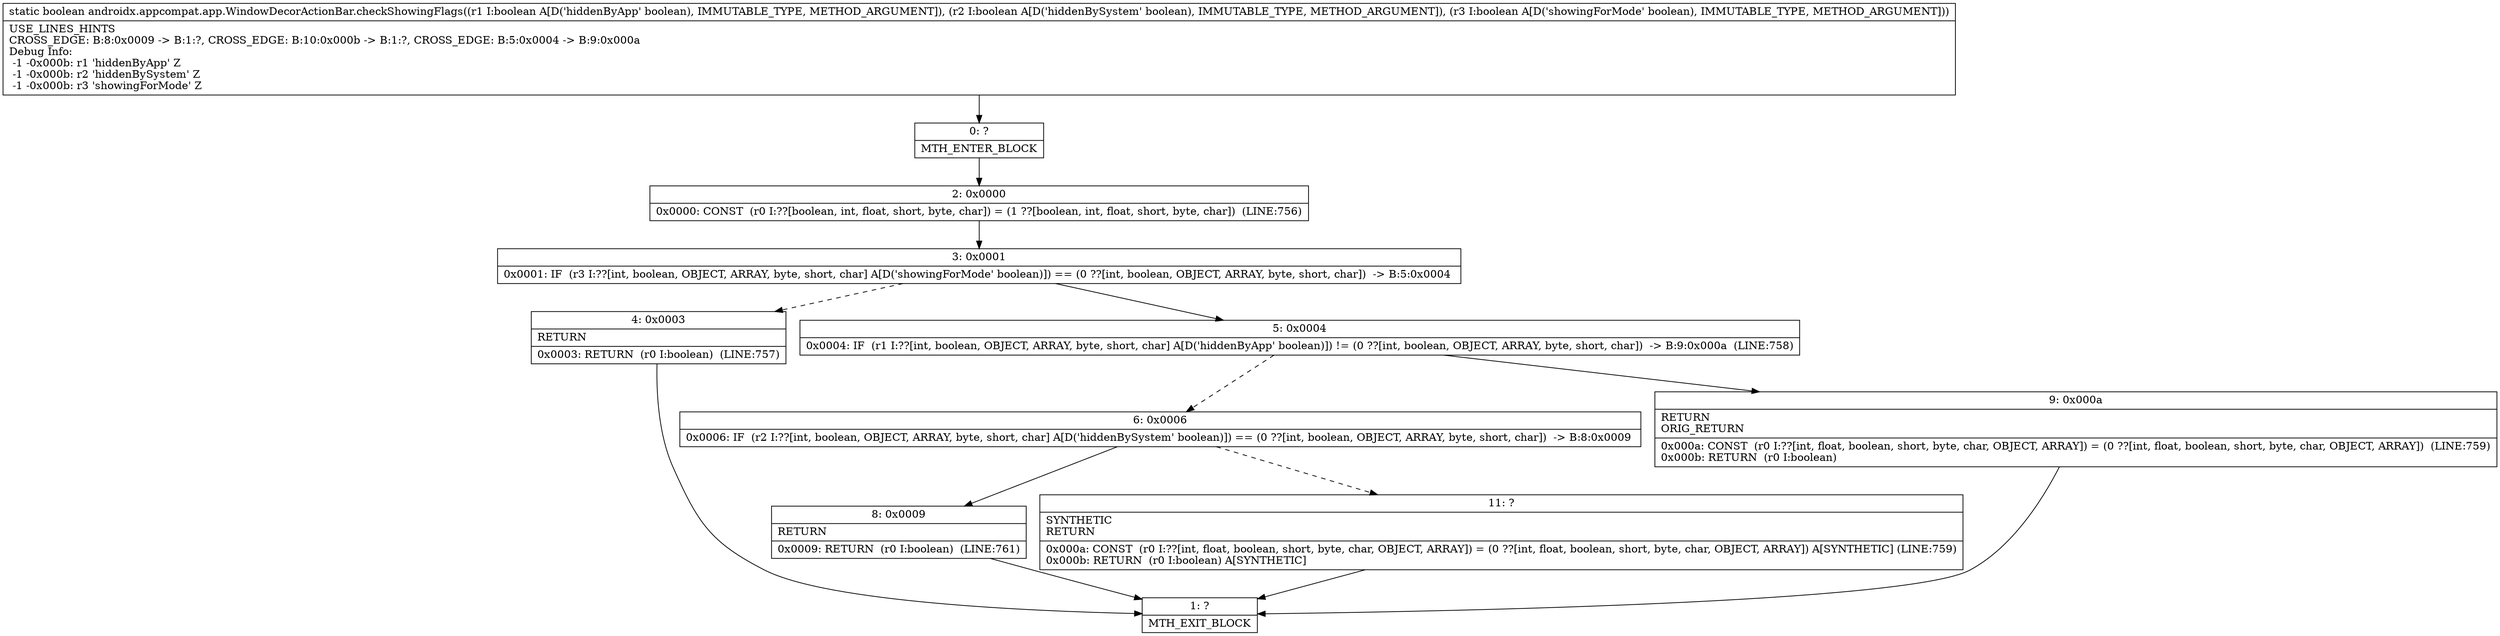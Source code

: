 digraph "CFG forandroidx.appcompat.app.WindowDecorActionBar.checkShowingFlags(ZZZ)Z" {
Node_0 [shape=record,label="{0\:\ ?|MTH_ENTER_BLOCK\l}"];
Node_2 [shape=record,label="{2\:\ 0x0000|0x0000: CONST  (r0 I:??[boolean, int, float, short, byte, char]) = (1 ??[boolean, int, float, short, byte, char])  (LINE:756)\l}"];
Node_3 [shape=record,label="{3\:\ 0x0001|0x0001: IF  (r3 I:??[int, boolean, OBJECT, ARRAY, byte, short, char] A[D('showingForMode' boolean)]) == (0 ??[int, boolean, OBJECT, ARRAY, byte, short, char])  \-\> B:5:0x0004 \l}"];
Node_4 [shape=record,label="{4\:\ 0x0003|RETURN\l|0x0003: RETURN  (r0 I:boolean)  (LINE:757)\l}"];
Node_1 [shape=record,label="{1\:\ ?|MTH_EXIT_BLOCK\l}"];
Node_5 [shape=record,label="{5\:\ 0x0004|0x0004: IF  (r1 I:??[int, boolean, OBJECT, ARRAY, byte, short, char] A[D('hiddenByApp' boolean)]) != (0 ??[int, boolean, OBJECT, ARRAY, byte, short, char])  \-\> B:9:0x000a  (LINE:758)\l}"];
Node_6 [shape=record,label="{6\:\ 0x0006|0x0006: IF  (r2 I:??[int, boolean, OBJECT, ARRAY, byte, short, char] A[D('hiddenBySystem' boolean)]) == (0 ??[int, boolean, OBJECT, ARRAY, byte, short, char])  \-\> B:8:0x0009 \l}"];
Node_8 [shape=record,label="{8\:\ 0x0009|RETURN\l|0x0009: RETURN  (r0 I:boolean)  (LINE:761)\l}"];
Node_11 [shape=record,label="{11\:\ ?|SYNTHETIC\lRETURN\l|0x000a: CONST  (r0 I:??[int, float, boolean, short, byte, char, OBJECT, ARRAY]) = (0 ??[int, float, boolean, short, byte, char, OBJECT, ARRAY]) A[SYNTHETIC] (LINE:759)\l0x000b: RETURN  (r0 I:boolean) A[SYNTHETIC]\l}"];
Node_9 [shape=record,label="{9\:\ 0x000a|RETURN\lORIG_RETURN\l|0x000a: CONST  (r0 I:??[int, float, boolean, short, byte, char, OBJECT, ARRAY]) = (0 ??[int, float, boolean, short, byte, char, OBJECT, ARRAY])  (LINE:759)\l0x000b: RETURN  (r0 I:boolean) \l}"];
MethodNode[shape=record,label="{static boolean androidx.appcompat.app.WindowDecorActionBar.checkShowingFlags((r1 I:boolean A[D('hiddenByApp' boolean), IMMUTABLE_TYPE, METHOD_ARGUMENT]), (r2 I:boolean A[D('hiddenBySystem' boolean), IMMUTABLE_TYPE, METHOD_ARGUMENT]), (r3 I:boolean A[D('showingForMode' boolean), IMMUTABLE_TYPE, METHOD_ARGUMENT]))  | USE_LINES_HINTS\lCROSS_EDGE: B:8:0x0009 \-\> B:1:?, CROSS_EDGE: B:10:0x000b \-\> B:1:?, CROSS_EDGE: B:5:0x0004 \-\> B:9:0x000a\lDebug Info:\l  \-1 \-0x000b: r1 'hiddenByApp' Z\l  \-1 \-0x000b: r2 'hiddenBySystem' Z\l  \-1 \-0x000b: r3 'showingForMode' Z\l}"];
MethodNode -> Node_0;Node_0 -> Node_2;
Node_2 -> Node_3;
Node_3 -> Node_4[style=dashed];
Node_3 -> Node_5;
Node_4 -> Node_1;
Node_5 -> Node_6[style=dashed];
Node_5 -> Node_9;
Node_6 -> Node_8;
Node_6 -> Node_11[style=dashed];
Node_8 -> Node_1;
Node_11 -> Node_1;
Node_9 -> Node_1;
}

